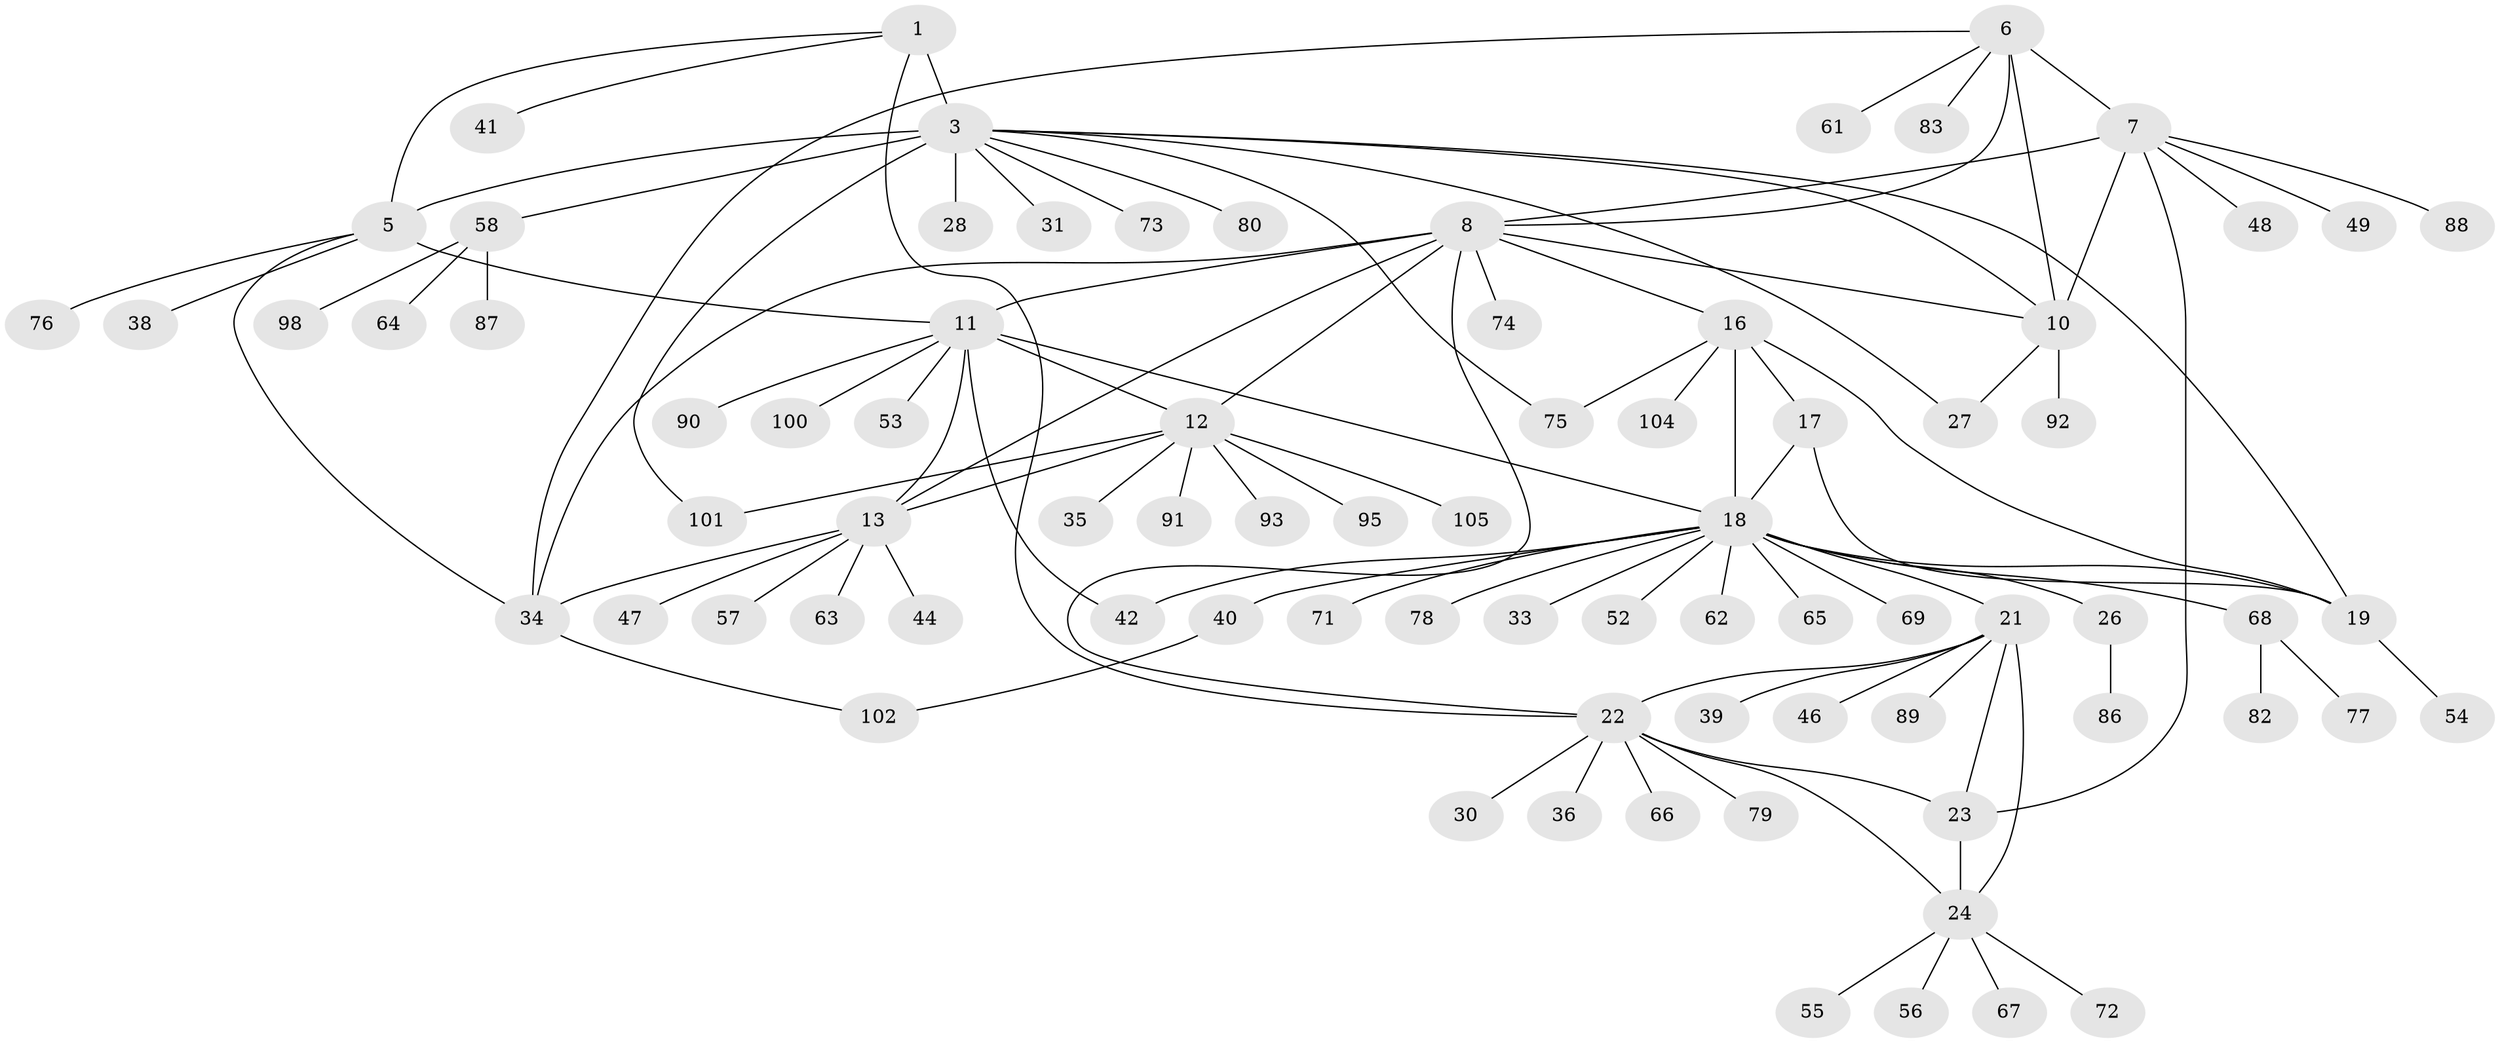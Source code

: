 // Generated by graph-tools (version 1.1) at 2025/52/02/27/25 19:52:21]
// undirected, 80 vertices, 106 edges
graph export_dot {
graph [start="1"]
  node [color=gray90,style=filled];
  1 [super="+2"];
  3 [super="+4"];
  5 [super="+103"];
  6 [super="+32"];
  7 [super="+9"];
  8 [super="+14"];
  10 [super="+84"];
  11 [super="+15"];
  12 [super="+45"];
  13;
  16 [super="+51"];
  17;
  18 [super="+20"];
  19 [super="+99"];
  21 [super="+37"];
  22 [super="+96"];
  23 [super="+25"];
  24 [super="+29"];
  26;
  27 [super="+50"];
  28;
  30;
  31;
  33;
  34 [super="+60"];
  35;
  36 [super="+81"];
  38;
  39;
  40 [super="+43"];
  41;
  42;
  44;
  46;
  47;
  48;
  49;
  52 [super="+70"];
  53;
  54;
  55;
  56;
  57;
  58 [super="+59"];
  61 [super="+85"];
  62;
  63;
  64;
  65;
  66;
  67;
  68 [super="+94"];
  69;
  71;
  72;
  73;
  74;
  75;
  76;
  77;
  78;
  79;
  80;
  82;
  83;
  86;
  87;
  88;
  89;
  90;
  91;
  92 [super="+97"];
  93;
  95;
  98;
  100;
  101;
  102;
  104;
  105;
  1 -- 3 [weight=4];
  1 -- 5 [weight=2];
  1 -- 22;
  1 -- 41;
  3 -- 5 [weight=2];
  3 -- 10;
  3 -- 19;
  3 -- 58;
  3 -- 73;
  3 -- 80;
  3 -- 101;
  3 -- 27;
  3 -- 75;
  3 -- 28;
  3 -- 31;
  5 -- 38;
  5 -- 76;
  5 -- 11;
  5 -- 34;
  6 -- 7 [weight=2];
  6 -- 8;
  6 -- 10;
  6 -- 61;
  6 -- 83;
  6 -- 34;
  7 -- 8 [weight=2];
  7 -- 10 [weight=2];
  7 -- 49;
  7 -- 88;
  7 -- 48;
  7 -- 23;
  8 -- 10;
  8 -- 16;
  8 -- 34;
  8 -- 22;
  8 -- 74;
  8 -- 11 [weight=2];
  8 -- 12;
  8 -- 13;
  10 -- 27;
  10 -- 92;
  11 -- 12 [weight=2];
  11 -- 13 [weight=2];
  11 -- 18;
  11 -- 53;
  11 -- 100;
  11 -- 90;
  11 -- 42;
  12 -- 13;
  12 -- 35;
  12 -- 91;
  12 -- 93;
  12 -- 95;
  12 -- 105;
  12 -- 101;
  13 -- 34;
  13 -- 44;
  13 -- 47;
  13 -- 57;
  13 -- 63;
  16 -- 17;
  16 -- 18 [weight=2];
  16 -- 19;
  16 -- 75;
  16 -- 104;
  17 -- 18 [weight=2];
  17 -- 19;
  18 -- 19 [weight=2];
  18 -- 21;
  18 -- 33;
  18 -- 40;
  18 -- 42;
  18 -- 52;
  18 -- 62;
  18 -- 68;
  18 -- 69;
  18 -- 71;
  18 -- 78;
  18 -- 65;
  18 -- 26;
  19 -- 54;
  21 -- 22;
  21 -- 23 [weight=2];
  21 -- 24;
  21 -- 39;
  21 -- 46;
  21 -- 89;
  22 -- 23 [weight=2];
  22 -- 24;
  22 -- 30;
  22 -- 36;
  22 -- 66;
  22 -- 79;
  23 -- 24 [weight=2];
  24 -- 55;
  24 -- 56;
  24 -- 67;
  24 -- 72;
  26 -- 86;
  34 -- 102;
  40 -- 102;
  58 -- 64;
  58 -- 98;
  58 -- 87;
  68 -- 77;
  68 -- 82;
}
